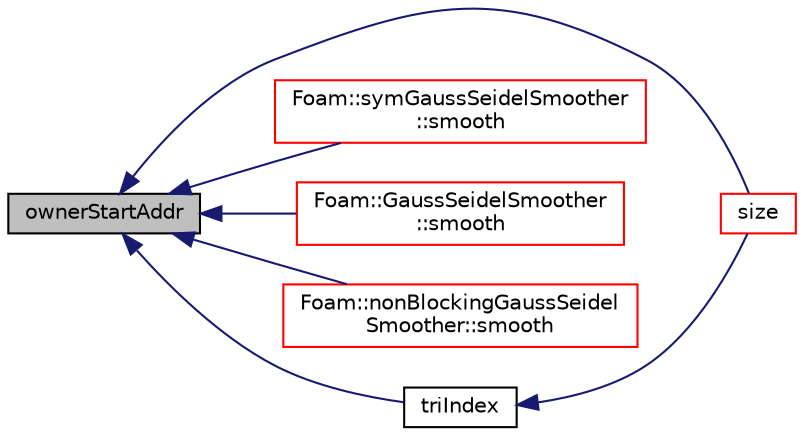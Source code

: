 digraph "ownerStartAddr"
{
  bgcolor="transparent";
  edge [fontname="Helvetica",fontsize="10",labelfontname="Helvetica",labelfontsize="10"];
  node [fontname="Helvetica",fontsize="10",shape=record];
  rankdir="LR";
  Node1 [label="ownerStartAddr",height=0.2,width=0.4,color="black", fillcolor="grey75", style="filled", fontcolor="black"];
  Node1 -> Node2 [dir="back",color="midnightblue",fontsize="10",style="solid",fontname="Helvetica"];
  Node2 [label="size",height=0.2,width=0.4,color="red",URL="$a01306.html#a65cea301e2d6033c43932d12d91c792f",tooltip="Return number of equations. "];
  Node1 -> Node3 [dir="back",color="midnightblue",fontsize="10",style="solid",fontname="Helvetica"];
  Node3 [label="Foam::symGaussSeidelSmoother\l::smooth",height=0.2,width=0.4,color="red",URL="$a02613.html#a8622cba882900a35ce041c544a6134c0",tooltip="Smooth for the given number of sweeps. "];
  Node1 -> Node4 [dir="back",color="midnightblue",fontsize="10",style="solid",fontname="Helvetica"];
  Node4 [label="Foam::GaussSeidelSmoother\l::smooth",height=0.2,width=0.4,color="red",URL="$a00924.html#a8622cba882900a35ce041c544a6134c0",tooltip="Smooth for the given number of sweeps. "];
  Node1 -> Node5 [dir="back",color="midnightblue",fontsize="10",style="solid",fontname="Helvetica"];
  Node5 [label="Foam::nonBlockingGaussSeidel\lSmoother::smooth",height=0.2,width=0.4,color="red",URL="$a01656.html#a84def9b216d3c88d8c9d2e410aa7ff04",tooltip="Smooth for the given number of sweeps. "];
  Node1 -> Node6 [dir="back",color="midnightblue",fontsize="10",style="solid",fontname="Helvetica"];
  Node6 [label="triIndex",height=0.2,width=0.4,color="black",URL="$a01306.html#a8812270ff6941f3d983e61f9f62f42ed",tooltip="Return off-diagonal index given owner and neighbour label. "];
  Node6 -> Node2 [dir="back",color="midnightblue",fontsize="10",style="solid",fontname="Helvetica"];
}
